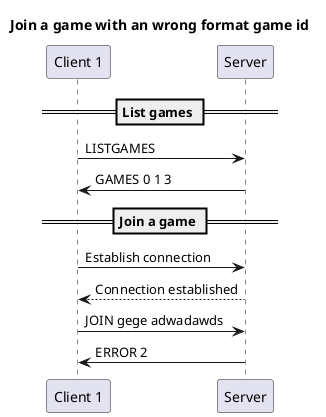 @startuml joinWithNotAGameId

title Join a game with an wrong format game id

participant "Client 1" as Client1
participant "Server" as Server

== List games ==
Client1->Server: LISTGAMES
Server->Client1: GAMES 0 1 3

== Join a game ==
Client1->Server: Establish connection
Server-->Client1: Connection established
Client1->Server: JOIN gege adwadawds
Server->Client1: ERROR 2

@enduml
